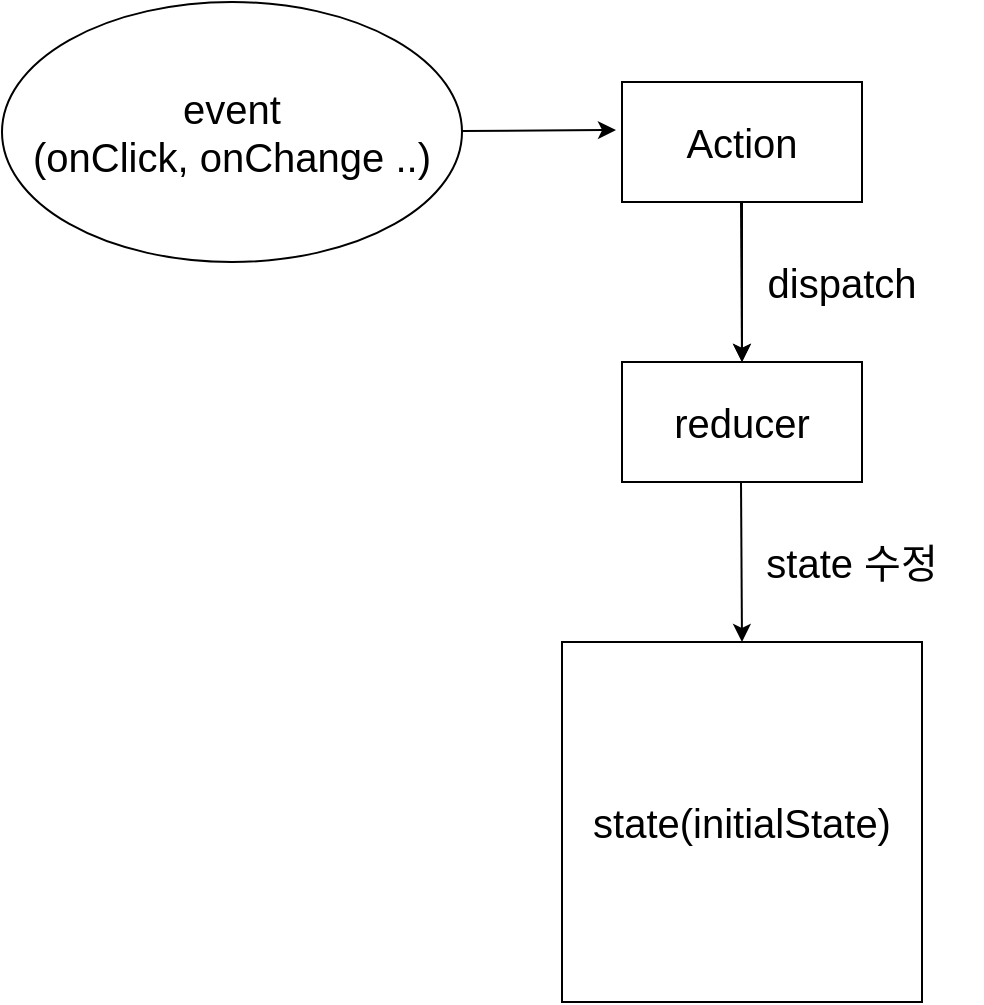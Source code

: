<mxfile version="14.9.8" type="github">
  <diagram id="YZDZQWJb-MKDiRxjjC_u" name="페이지-1">
    <mxGraphModel dx="1422" dy="794" grid="1" gridSize="10" guides="1" tooltips="1" connect="1" arrows="1" fold="1" page="1" pageScale="1" pageWidth="827" pageHeight="1169" math="0" shadow="0">
      <root>
        <mxCell id="0" />
        <mxCell id="1" parent="0" />
        <mxCell id="wuGBvKB_myRL55mKtQpE-1" value="&lt;font style=&quot;font-size: 20px&quot;&gt;state(initialState)&lt;/font&gt;" style="whiteSpace=wrap;html=1;aspect=fixed;" vertex="1" parent="1">
          <mxGeometry x="370" y="360" width="180" height="180" as="geometry" />
        </mxCell>
        <mxCell id="wuGBvKB_myRL55mKtQpE-2" value="&lt;font style=&quot;font-size: 20px&quot;&gt;event&lt;br&gt;(onClick, onChange ..)&lt;/font&gt;" style="ellipse;whiteSpace=wrap;html=1;" vertex="1" parent="1">
          <mxGeometry x="90" y="40" width="230" height="130" as="geometry" />
        </mxCell>
        <mxCell id="wuGBvKB_myRL55mKtQpE-20" value="" style="edgeStyle=orthogonalEdgeStyle;rounded=0;orthogonalLoop=1;jettySize=auto;html=1;" edge="1" parent="1" source="wuGBvKB_myRL55mKtQpE-4" target="wuGBvKB_myRL55mKtQpE-18">
          <mxGeometry relative="1" as="geometry" />
        </mxCell>
        <mxCell id="wuGBvKB_myRL55mKtQpE-4" value="&lt;font style=&quot;font-size: 20px&quot;&gt;Action&lt;/font&gt;" style="rounded=0;whiteSpace=wrap;html=1;" vertex="1" parent="1">
          <mxGeometry x="400" y="80" width="120" height="60" as="geometry" />
        </mxCell>
        <mxCell id="wuGBvKB_myRL55mKtQpE-9" value="" style="endArrow=classic;html=1;entryX=-0.025;entryY=0.4;entryDx=0;entryDy=0;entryPerimeter=0;" edge="1" parent="1" target="wuGBvKB_myRL55mKtQpE-4">
          <mxGeometry width="50" height="50" relative="1" as="geometry">
            <mxPoint x="320" y="104.5" as="sourcePoint" />
            <mxPoint x="380" y="104.5" as="targetPoint" />
          </mxGeometry>
        </mxCell>
        <mxCell id="wuGBvKB_myRL55mKtQpE-11" value="" style="endArrow=classic;html=1;" edge="1" parent="1">
          <mxGeometry width="50" height="50" relative="1" as="geometry">
            <mxPoint x="459.5" y="140" as="sourcePoint" />
            <mxPoint x="460" y="220" as="targetPoint" />
          </mxGeometry>
        </mxCell>
        <mxCell id="wuGBvKB_myRL55mKtQpE-16" value="&lt;span style=&quot;font-size: 20px&quot;&gt;dispatch&lt;/span&gt;" style="text;html=1;strokeColor=none;fillColor=none;align=center;verticalAlign=middle;whiteSpace=wrap;rounded=0;" vertex="1" parent="1">
          <mxGeometry x="490" y="170" width="40" height="20" as="geometry" />
        </mxCell>
        <mxCell id="wuGBvKB_myRL55mKtQpE-19" style="edgeStyle=orthogonalEdgeStyle;rounded=0;orthogonalLoop=1;jettySize=auto;html=1;exitX=0.75;exitY=0;exitDx=0;exitDy=0;" edge="1" parent="1" source="wuGBvKB_myRL55mKtQpE-18">
          <mxGeometry relative="1" as="geometry">
            <mxPoint x="490" y="240" as="targetPoint" />
          </mxGeometry>
        </mxCell>
        <mxCell id="wuGBvKB_myRL55mKtQpE-18" value="&lt;span style=&quot;font-size: 20px&quot;&gt;reducer&lt;/span&gt;" style="rounded=0;whiteSpace=wrap;html=1;" vertex="1" parent="1">
          <mxGeometry x="400" y="220" width="120" height="60" as="geometry" />
        </mxCell>
        <mxCell id="wuGBvKB_myRL55mKtQpE-21" value="" style="endArrow=classic;html=1;" edge="1" parent="1">
          <mxGeometry width="50" height="50" relative="1" as="geometry">
            <mxPoint x="459.5" y="280" as="sourcePoint" />
            <mxPoint x="460" y="360" as="targetPoint" />
          </mxGeometry>
        </mxCell>
        <mxCell id="wuGBvKB_myRL55mKtQpE-22" value="&lt;span style=&quot;font-size: 20px&quot;&gt;state 수정&lt;/span&gt;" style="text;html=1;strokeColor=none;fillColor=none;align=center;verticalAlign=middle;whiteSpace=wrap;rounded=0;" vertex="1" parent="1">
          <mxGeometry x="450" y="310" width="130" height="20" as="geometry" />
        </mxCell>
      </root>
    </mxGraphModel>
  </diagram>
</mxfile>
